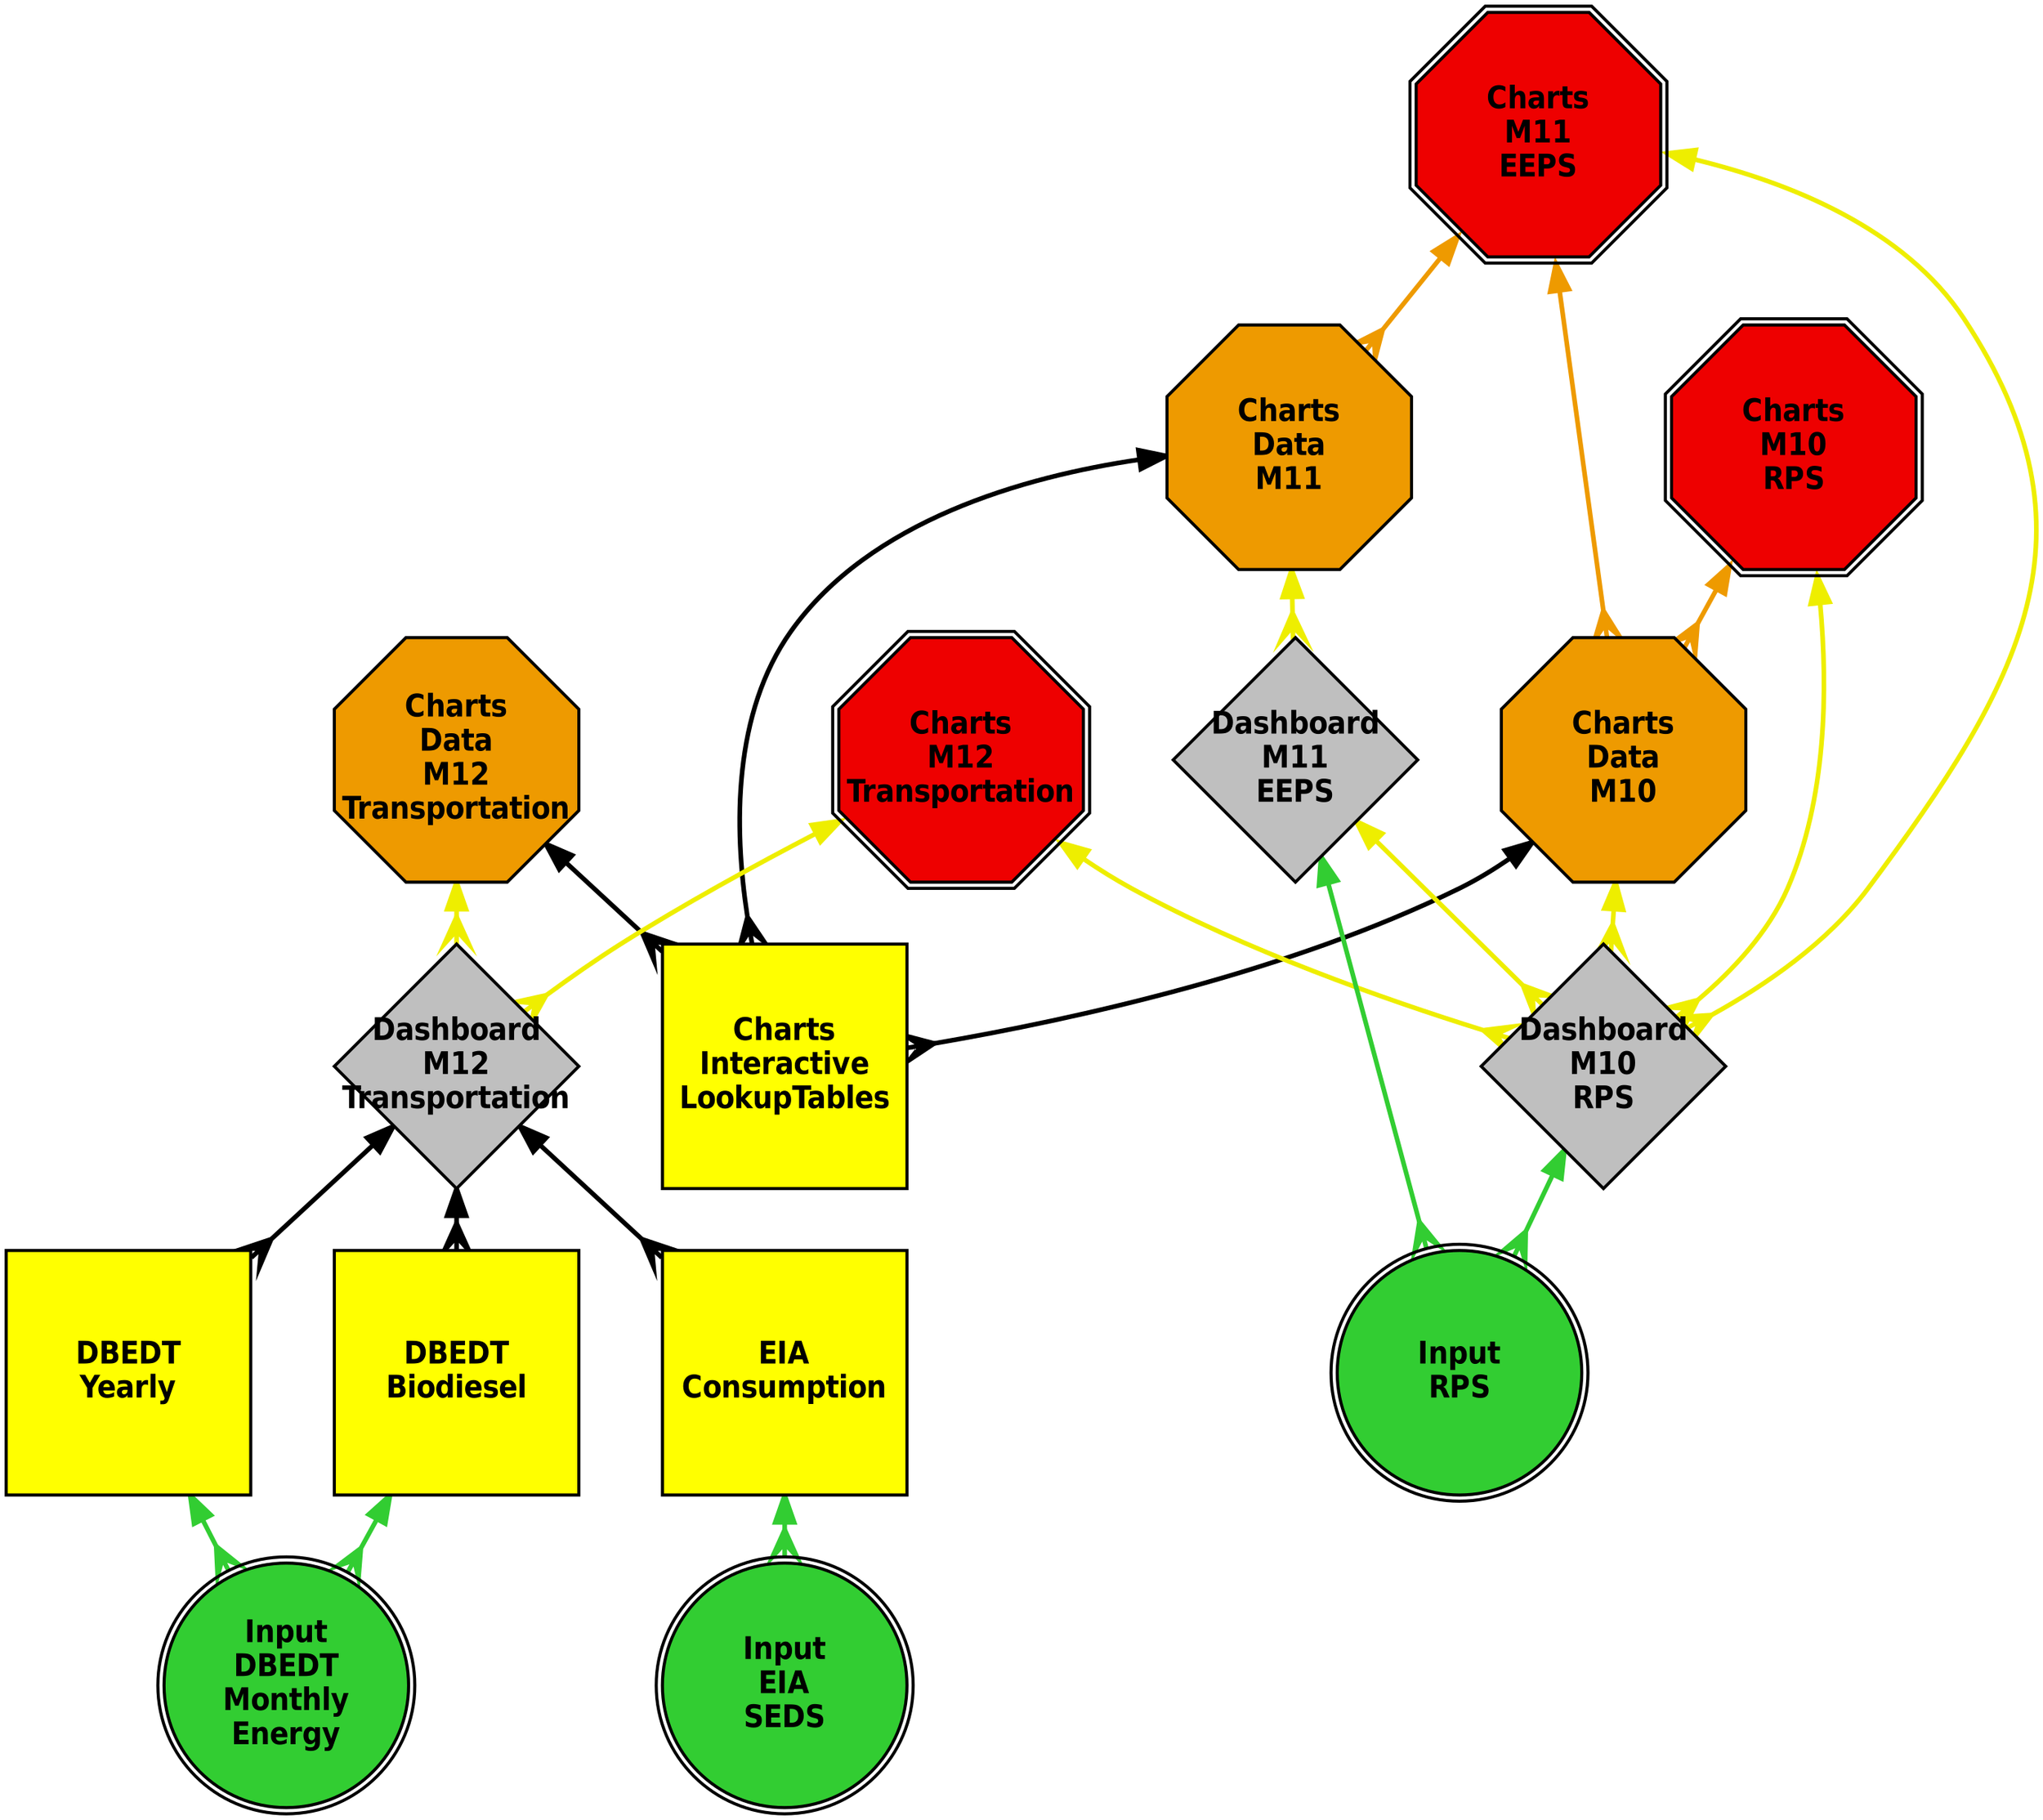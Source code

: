 digraph dependencies {
layers="one:two:three";
outputorder="edgesfirst";
nodesep=0.75;
Charts_Data_M12_Transportation [layer="two"] [style="filled"] [height="2.2"] [shape="octagon"] [fontsize="20"] [fillcolor="orange2"] [fontname="Helvetica-Narrow-Bold"] [fixedsize="true"] [label="Charts\nData\nM12\nTransportation"] [width="2.2"] [penwidth="2"];
Charts_Data_M12_Transportation -> Charts_Interactive_LookupTables [layer="one"] [arrowhead="crow"] [color="black"] [arrowsize="1.75"] [dir="both"] [penwidth="3"];
Charts_Data_M12_Transportation -> Dashboard_M12_Transportation [layer="one"] [arrowhead="crow"] [color="yellow2"] [arrowsize="1.75"] [dir="both"] [penwidth="3"];
Charts_Interactive_LookupTables [layer="two"] [style="filled"] [height="2.2"] [shape="box"] [fontsize="20"] [fillcolor="yellow"] [fontname="Helvetica-Narrow-Bold"] [fixedsize="true"] [label="Charts\nInteractive\nLookupTables"] [width="2.2"] [penwidth="2"];
Charts_M11_EEPS [layer="two"] [style="filled"] [height="2.2"] [shape="doubleoctagon"] [fontsize="20"] [fillcolor="red2"] [fontname="Helvetica-Narrow-Bold"] [fixedsize="true"] [label="Charts\nM11\nEEPS"] [width="2.2"] [penwidth="2"];
Charts_M11_EEPS -> Charts_Data_M10 [layer="one"] [arrowhead="crow"] [color="orange2"] [arrowsize="1.75"] [dir="both"] [penwidth="3"];
Charts_M11_EEPS -> Charts_Data_M11 [layer="one"] [arrowhead="crow"] [color="orange2"] [arrowsize="1.75"] [dir="both"] [penwidth="3"];
Charts_M11_EEPS -> Dashboard_M10_RPS [layer="one"] [arrowhead="crow"] [color="yellow2"] [arrowsize="1.75"] [dir="both"] [penwidth="3"];
Charts_M12_Transportation [layer="two"] [style="filled"] [height="2.2"] [shape="doubleoctagon"] [fontsize="20"] [fillcolor="red2"] [fontname="Helvetica-Narrow-Bold"] [fixedsize="true"] [label="Charts\nM12\nTransportation"] [width="2.2"] [penwidth="2"];
Charts_M12_Transportation -> Dashboard_M10_RPS [layer="one"] [arrowhead="crow"] [color="yellow2"] [arrowsize="1.75"] [dir="both"] [penwidth="3"];
Charts_M12_Transportation -> Dashboard_M12_Transportation [layer="one"] [arrowhead="crow"] [color="yellow2"] [arrowsize="1.75"] [dir="both"] [penwidth="3"];
Dashboard_M12_Transportation [layer="two"] [style="filled"] [height="2.2"] [shape="diamond"] [fontsize="20"] [fillcolor="grey75"] [fontname="Helvetica-Narrow-Bold"] [fixedsize="true"] [label="Dashboard\nM12\nTransportation"] [width="2.2"] [penwidth="2"];
Dashboard_M12_Transportation -> DBEDT_Biodiesel [layer="one"] [arrowhead="crow"] [color="black"] [arrowsize="1.75"] [dir="both"] [penwidth="3"];
Dashboard_M12_Transportation -> DBEDT_Yearly [layer="one"] [arrowhead="crow"] [color="black"] [arrowsize="1.75"] [dir="both"] [penwidth="3"];
Dashboard_M12_Transportation -> EIA_Consumption [layer="one"] [arrowhead="crow"] [color="black"] [arrowsize="1.75"] [dir="both"] [penwidth="3"];
Charts_Data_M10 [layer="two"] [style="filled"] [height="2.2"] [shape="octagon"] [fontsize="20"] [fillcolor="orange2"] [fontname="Helvetica-Narrow-Bold"] [fixedsize="true"] [label="Charts\nData\nM10"] [width="2.2"] [penwidth="2"];
Charts_Data_M10 -> Charts_Interactive_LookupTables [layer="one"] [arrowhead="crow"] [color="black"] [arrowsize="1.75"] [dir="both"] [penwidth="3"];
Charts_Data_M10 -> Dashboard_M10_RPS [layer="one"] [arrowhead="crow"] [color="yellow2"] [arrowsize="1.75"] [dir="both"] [penwidth="3"];
Charts_Data_M11 [layer="two"] [style="filled"] [height="2.2"] [shape="octagon"] [fontsize="20"] [fillcolor="orange2"] [fontname="Helvetica-Narrow-Bold"] [fixedsize="true"] [label="Charts\nData\nM11"] [width="2.2"] [penwidth="2"];
Charts_Data_M11 -> Charts_Interactive_LookupTables [layer="one"] [arrowhead="crow"] [color="black"] [arrowsize="1.75"] [dir="both"] [penwidth="3"];
Charts_Data_M11 -> Dashboard_M11_EEPS [layer="one"] [arrowhead="crow"] [color="yellow2"] [arrowsize="1.75"] [dir="both"] [penwidth="3"];
Dashboard_M10_RPS [layer="two"] [style="filled"] [height="2.2"] [shape="diamond"] [fontsize="20"] [fillcolor="grey75"] [fontname="Helvetica-Narrow-Bold"] [fixedsize="true"] [label="Dashboard\nM10\nRPS"] [width="2.2"] [penwidth="2"];
Dashboard_M10_RPS -> Input_RPS [layer="one"] [arrowhead="crow"] [color="limegreen"] [arrowsize="1.75"] [dir="both"] [penwidth="3"];
DBEDT_Biodiesel [layer="two"] [style="filled"] [height="2.2"] [shape="box"] [fontsize="20"] [fillcolor="yellow"] [fontname="Helvetica-Narrow-Bold"] [fixedsize="true"] [label="DBEDT\nBiodiesel"] [width="2.2"] [penwidth="2"];
DBEDT_Biodiesel -> Input_DBEDT_Monthly_Energy [layer="one"] [arrowhead="crow"] [color="limegreen"] [arrowsize="1.75"] [dir="both"] [penwidth="3"];
DBEDT_Yearly [layer="two"] [style="filled"] [height="2.2"] [shape="box"] [fontsize="20"] [fillcolor="yellow"] [fontname="Helvetica-Narrow-Bold"] [fixedsize="true"] [label="DBEDT\nYearly"] [width="2.2"] [penwidth="2"];
DBEDT_Yearly -> Input_DBEDT_Monthly_Energy [layer="one"] [arrowhead="crow"] [color="limegreen"] [arrowsize="1.75"] [dir="both"] [penwidth="3"];
EIA_Consumption [layer="two"] [style="filled"] [height="2.2"] [shape="box"] [fontsize="20"] [fillcolor="yellow"] [fontname="Helvetica-Narrow-Bold"] [fixedsize="true"] [label="EIA\nConsumption"] [width="2.2"] [penwidth="2"];
EIA_Consumption -> Input_EIA_SEDS [layer="one"] [arrowhead="crow"] [color="limegreen"] [arrowsize="1.75"] [dir="both"] [penwidth="3"];
Charts_M10_RPS [layer="two"] [style="filled"] [height="2.2"] [shape="doubleoctagon"] [fontsize="20"] [fillcolor="red2"] [fontname="Helvetica-Narrow-Bold"] [fixedsize="true"] [label="Charts\nM10\nRPS"] [width="2.2"] [penwidth="2"];
Charts_M10_RPS -> Charts_Data_M10 [layer="one"] [arrowhead="crow"] [color="orange2"] [arrowsize="1.75"] [dir="both"] [penwidth="3"];
Charts_M10_RPS -> Dashboard_M10_RPS [layer="one"] [arrowhead="crow"] [color="yellow2"] [arrowsize="1.75"] [dir="both"] [penwidth="3"];
Dashboard_M11_EEPS [layer="two"] [style="filled"] [height="2.2"] [shape="diamond"] [fontsize="20"] [fillcolor="grey75"] [fontname="Helvetica-Narrow-Bold"] [fixedsize="true"] [label="Dashboard\nM11\nEEPS"] [width="2.2"] [penwidth="2"];
Dashboard_M11_EEPS -> Dashboard_M10_RPS [layer="one"] [arrowhead="crow"] [color="yellow2"] [arrowsize="1.75"] [dir="both"] [penwidth="3"];
Dashboard_M11_EEPS -> Input_RPS [layer="one"] [arrowhead="crow"] [color="limegreen"] [arrowsize="1.75"] [dir="both"] [penwidth="3"];
Input_RPS [layer="two"] [style="filled"] [height="2.2"] [shape="doublecircle"] [fontsize="20"] [fillcolor="limegreen"] [fontname="Helvetica-Narrow-Bold"] [fixedsize="true"] [label="Input\nRPS"] [width="2.2"] [penwidth="2"];
Input_DBEDT_Monthly_Energy [layer="two"] [style="filled"] [height="2.2"] [shape="doublecircle"] [fontsize="20"] [fillcolor="limegreen"] [fontname="Helvetica-Narrow-Bold"] [fixedsize="true"] [label="Input\nDBEDT\nMonthly\nEnergy"] [width="2.2"] [penwidth="2"];
Input_EIA_SEDS [layer="two"] [style="filled"] [height="2.2"] [shape="doublecircle"] [fontsize="20"] [fillcolor="limegreen"] [fontname="Helvetica-Narrow-Bold"] [fixedsize="true"] [label="Input\nEIA\nSEDS"] [width="2.2"] [penwidth="2"];
}